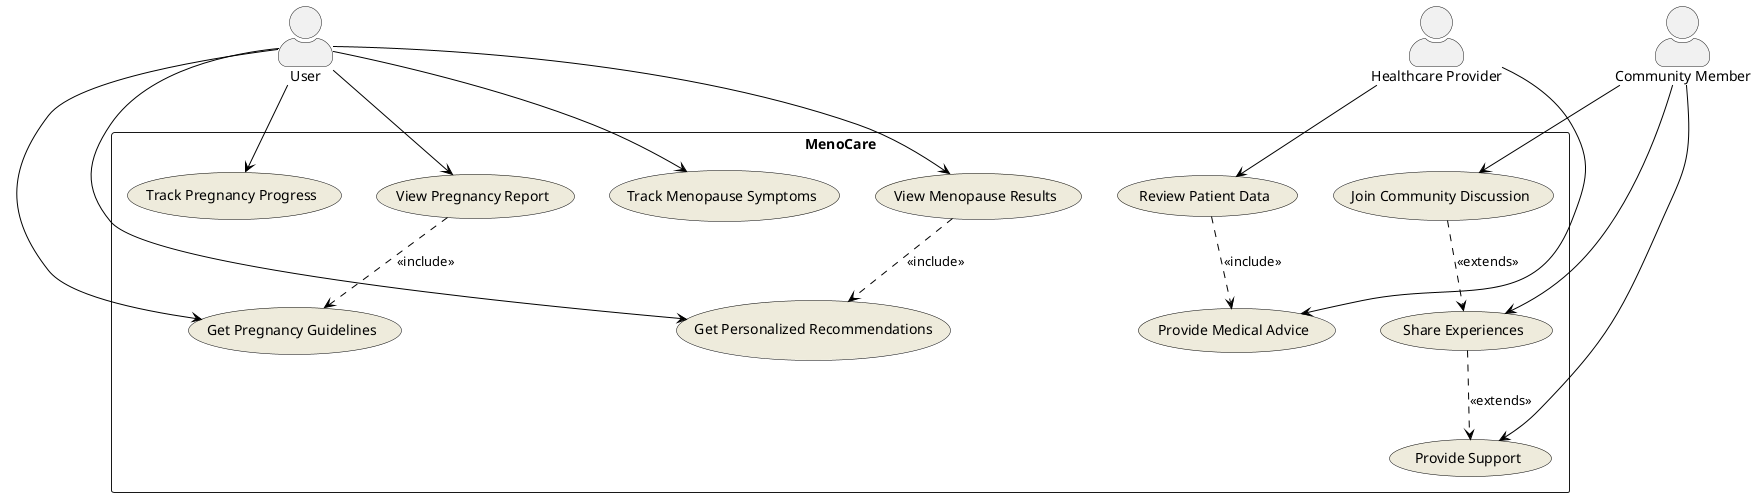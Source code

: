 @startuml MenoCare Use Case Diagram

skinparam actorStyle awesome
skinparam usecase {
    BackgroundColor #EEEBDC
    BorderColor #000000
    ArrowColor #000000
}

' Actors
actor "User" as user
actor "Healthcare Provider" as doctor
actor "Community Member" as member

rectangle MenoCare {
    ' Menopause Related Use Cases
    usecase "Track Menopause Symptoms" as UC1
    usecase "View Menopause Results" as UC2
    usecase "Get Personalized Recommendations" as UC3

    ' Pregnancy Related Use Cases
    usecase "Track Pregnancy Progress" as UC4
    usecase "View Pregnancy Report" as UC5
    usecase "Get Pregnancy Guidelines" as UC6

    ' Community Features
    usecase "Join Community Discussion" as UC7
    usecase "Share Experiences" as UC8
    usecase "Provide Support" as UC9

    ' Healthcare Provider Features
    usecase "Review Patient Data" as UC10
    usecase "Provide Medical Advice" as UC11
}

' Relationships
user --> UC1
user --> UC2
user --> UC3
user --> UC4
user --> UC5
user --> UC6

member --> UC7
member --> UC8
member --> UC9

doctor --> UC10
doctor --> UC11

UC2 ..> UC3 : <<include>>
UC5 ..> UC6 : <<include>>
UC7 ..> UC8 : <<extends>>
UC8 ..> UC9 : <<extends>>
UC10 ..> UC11 : <<include>>

@enduml
